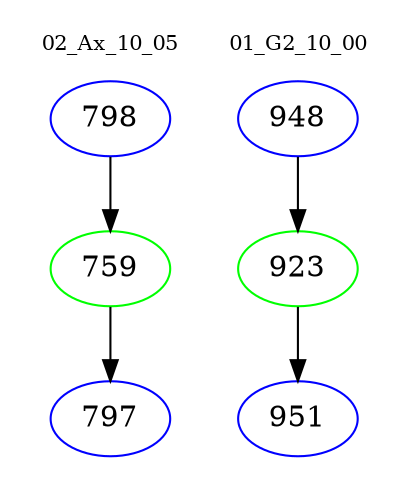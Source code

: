 digraph{
subgraph cluster_0 {
color = white
label = "02_Ax_10_05";
fontsize=10;
T0_798 [label="798", color="blue"]
T0_798 -> T0_759 [color="black"]
T0_759 [label="759", color="green"]
T0_759 -> T0_797 [color="black"]
T0_797 [label="797", color="blue"]
}
subgraph cluster_1 {
color = white
label = "01_G2_10_00";
fontsize=10;
T1_948 [label="948", color="blue"]
T1_948 -> T1_923 [color="black"]
T1_923 [label="923", color="green"]
T1_923 -> T1_951 [color="black"]
T1_951 [label="951", color="blue"]
}
}
